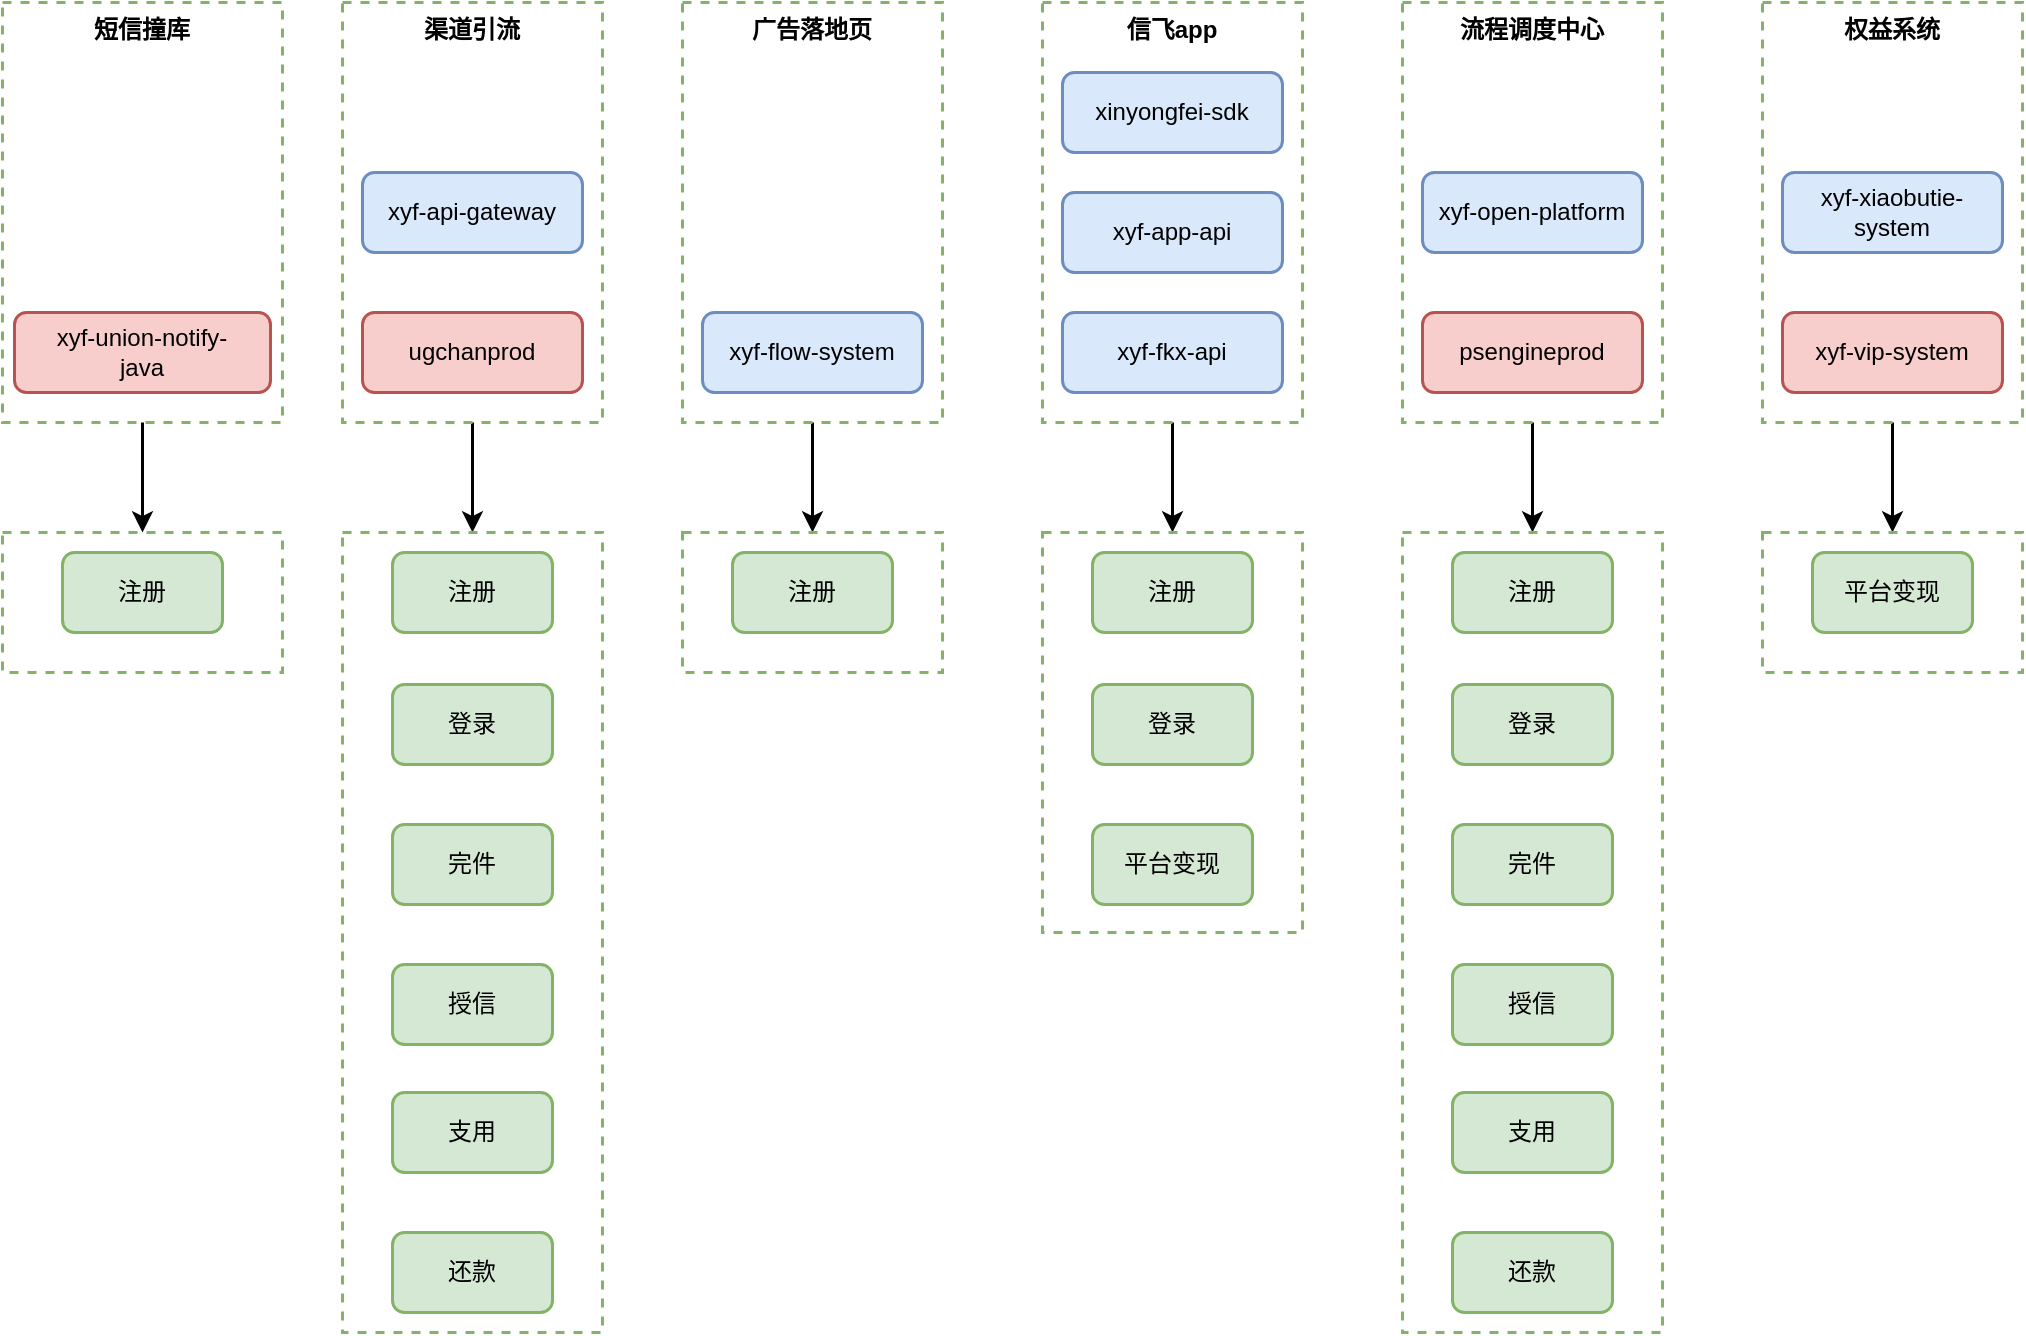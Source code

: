 <mxfile version="22.1.11" type="github">
  <diagram name="第 1 页" id="6bG6NZmxF12_Gp5pn3qx">
    <mxGraphModel dx="3382" dy="-75" grid="1" gridSize="10" guides="1" tooltips="1" connect="1" arrows="1" fold="1" page="1" pageScale="1" pageWidth="827" pageHeight="1169" math="0" shadow="0">
      <root>
        <mxCell id="0" />
        <mxCell id="1" parent="0" />
        <mxCell id="n33hHqA8tef4DvY8bRN8-59" style="edgeStyle=orthogonalEdgeStyle;shape=connector;rounded=1;orthogonalLoop=1;jettySize=auto;html=1;labelBackgroundColor=default;strokeColor=default;strokeWidth=1.5;align=center;verticalAlign=middle;fontFamily=Helvetica;fontSize=12;fontColor=default;endArrow=classic;" edge="1" parent="1" source="n33hHqA8tef4DvY8bRN8-21" target="n33hHqA8tef4DvY8bRN8-58">
          <mxGeometry relative="1" as="geometry" />
        </mxCell>
        <mxCell id="n33hHqA8tef4DvY8bRN8-21" value="&lt;b&gt;信飞app&lt;/b&gt;" style="rounded=0;whiteSpace=wrap;html=1;strokeColor=#82b366;strokeWidth=1.5;align=center;verticalAlign=top;fontFamily=Helvetica;fontSize=12;fontColor=default;fillColor=none;dashed=1;" vertex="1" parent="1">
          <mxGeometry x="-980" y="1405" width="130" height="210" as="geometry" />
        </mxCell>
        <mxCell id="n33hHqA8tef4DvY8bRN8-57" style="edgeStyle=orthogonalEdgeStyle;shape=connector;rounded=1;orthogonalLoop=1;jettySize=auto;html=1;entryX=0.5;entryY=0;entryDx=0;entryDy=0;labelBackgroundColor=default;strokeColor=default;strokeWidth=1.5;align=center;verticalAlign=middle;fontFamily=Helvetica;fontSize=12;fontColor=default;endArrow=classic;" edge="1" parent="1" source="n33hHqA8tef4DvY8bRN8-22" target="n33hHqA8tef4DvY8bRN8-56">
          <mxGeometry relative="1" as="geometry" />
        </mxCell>
        <mxCell id="n33hHqA8tef4DvY8bRN8-22" value="&lt;b&gt;广告落地页&lt;/b&gt;" style="rounded=0;whiteSpace=wrap;html=1;strokeColor=#82b366;strokeWidth=1.5;align=center;verticalAlign=top;fontFamily=Helvetica;fontSize=12;fontColor=default;fillColor=none;dashed=1;" vertex="1" parent="1">
          <mxGeometry x="-1160" y="1405" width="130" height="210" as="geometry" />
        </mxCell>
        <mxCell id="n33hHqA8tef4DvY8bRN8-55" style="edgeStyle=orthogonalEdgeStyle;shape=connector;rounded=1;orthogonalLoop=1;jettySize=auto;html=1;entryX=0.5;entryY=0;entryDx=0;entryDy=0;labelBackgroundColor=default;strokeColor=default;strokeWidth=1.5;align=center;verticalAlign=middle;fontFamily=Helvetica;fontSize=12;fontColor=default;endArrow=classic;" edge="1" parent="1" source="n33hHqA8tef4DvY8bRN8-23" target="n33hHqA8tef4DvY8bRN8-53">
          <mxGeometry relative="1" as="geometry" />
        </mxCell>
        <mxCell id="n33hHqA8tef4DvY8bRN8-23" value="&lt;b&gt;渠道引流&lt;/b&gt;" style="rounded=0;whiteSpace=wrap;html=1;strokeColor=#82b366;strokeWidth=1.5;align=center;verticalAlign=top;fontFamily=Helvetica;fontSize=12;fontColor=default;fillColor=none;dashed=1;" vertex="1" parent="1">
          <mxGeometry x="-1330" y="1405" width="130" height="210" as="geometry" />
        </mxCell>
        <mxCell id="n33hHqA8tef4DvY8bRN8-63" style="edgeStyle=orthogonalEdgeStyle;shape=connector;rounded=1;orthogonalLoop=1;jettySize=auto;html=1;entryX=0.5;entryY=0;entryDx=0;entryDy=0;labelBackgroundColor=default;strokeColor=default;strokeWidth=1.5;align=center;verticalAlign=middle;fontFamily=Helvetica;fontSize=12;fontColor=default;endArrow=classic;" edge="1" parent="1" source="n33hHqA8tef4DvY8bRN8-19" target="n33hHqA8tef4DvY8bRN8-62">
          <mxGeometry relative="1" as="geometry" />
        </mxCell>
        <mxCell id="n33hHqA8tef4DvY8bRN8-19" value="&lt;b&gt;权益系统&lt;/b&gt;" style="rounded=0;whiteSpace=wrap;html=1;strokeColor=#82b366;strokeWidth=1.5;align=center;verticalAlign=top;fontFamily=Helvetica;fontSize=12;fontColor=default;fillColor=none;dashed=1;" vertex="1" parent="1">
          <mxGeometry x="-620" y="1405" width="130" height="210" as="geometry" />
        </mxCell>
        <mxCell id="n33hHqA8tef4DvY8bRN8-61" style="edgeStyle=orthogonalEdgeStyle;shape=connector;rounded=1;orthogonalLoop=1;jettySize=auto;html=1;entryX=0.5;entryY=0;entryDx=0;entryDy=0;labelBackgroundColor=default;strokeColor=default;strokeWidth=1.5;align=center;verticalAlign=middle;fontFamily=Helvetica;fontSize=12;fontColor=default;endArrow=classic;" edge="1" parent="1" source="n33hHqA8tef4DvY8bRN8-16" target="n33hHqA8tef4DvY8bRN8-60">
          <mxGeometry relative="1" as="geometry" />
        </mxCell>
        <mxCell id="n33hHqA8tef4DvY8bRN8-16" value="&lt;b&gt;流程调度中心&lt;/b&gt;" style="rounded=0;whiteSpace=wrap;html=1;strokeColor=#82b366;strokeWidth=1.5;align=center;verticalAlign=top;fontFamily=Helvetica;fontSize=12;fontColor=default;fillColor=none;dashed=1;" vertex="1" parent="1">
          <mxGeometry x="-800" y="1405" width="130" height="210" as="geometry" />
        </mxCell>
        <mxCell id="n33hHqA8tef4DvY8bRN8-1" value="注册" style="rounded=1;whiteSpace=wrap;html=1;strokeWidth=1.5;fillColor=#d5e8d4;strokeColor=#82b366;" vertex="1" parent="1">
          <mxGeometry x="-1470" y="1680" width="80" height="40" as="geometry" />
        </mxCell>
        <mxCell id="n33hHqA8tef4DvY8bRN8-2" value="登录" style="rounded=1;whiteSpace=wrap;html=1;strokeWidth=1.5;fillColor=#d5e8d4;strokeColor=#82b366;" vertex="1" parent="1">
          <mxGeometry x="-1305" y="1746" width="80" height="40" as="geometry" />
        </mxCell>
        <mxCell id="n33hHqA8tef4DvY8bRN8-3" value="完件" style="rounded=1;whiteSpace=wrap;html=1;strokeWidth=1.5;fillColor=#d5e8d4;strokeColor=#82b366;" vertex="1" parent="1">
          <mxGeometry x="-1305" y="1816" width="80" height="40" as="geometry" />
        </mxCell>
        <mxCell id="n33hHqA8tef4DvY8bRN8-4" value="授信" style="rounded=1;whiteSpace=wrap;html=1;strokeWidth=1.5;fillColor=#d5e8d4;strokeColor=#82b366;" vertex="1" parent="1">
          <mxGeometry x="-1305" y="1886" width="80" height="40" as="geometry" />
        </mxCell>
        <mxCell id="n33hHqA8tef4DvY8bRN8-5" value="支用" style="rounded=1;whiteSpace=wrap;html=1;strokeWidth=1.5;fillColor=#d5e8d4;strokeColor=#82b366;" vertex="1" parent="1">
          <mxGeometry x="-1305" y="1950" width="80" height="40" as="geometry" />
        </mxCell>
        <mxCell id="n33hHqA8tef4DvY8bRN8-6" value="还款" style="rounded=1;whiteSpace=wrap;html=1;strokeWidth=1.5;fillColor=#d5e8d4;strokeColor=#82b366;" vertex="1" parent="1">
          <mxGeometry x="-1305" y="2020" width="80" height="40" as="geometry" />
        </mxCell>
        <mxCell id="n33hHqA8tef4DvY8bRN8-8" value="xyf-api-gateway" style="rounded=1;whiteSpace=wrap;html=1;strokeColor=#6c8ebf;strokeWidth=1.5;align=center;verticalAlign=middle;fontFamily=Helvetica;fontSize=12;fillColor=#dae8fc;" vertex="1" parent="1">
          <mxGeometry x="-1320" y="1490" width="110" height="40" as="geometry" />
        </mxCell>
        <mxCell id="n33hHqA8tef4DvY8bRN8-9" value="xyf-app-api" style="rounded=1;whiteSpace=wrap;html=1;strokeColor=#6c8ebf;strokeWidth=1.5;align=center;verticalAlign=middle;fontFamily=Helvetica;fontSize=12;fillColor=#dae8fc;" vertex="1" parent="1">
          <mxGeometry x="-970" y="1500" width="110" height="40" as="geometry" />
        </mxCell>
        <mxCell id="n33hHqA8tef4DvY8bRN8-10" value="&lt;table style=&quot;border-collapse: collapse; caret-color: rgb(0, 0, 0); text-indent: 0px; text-size-adjust: auto;&quot; border=&quot;0&quot; cellpadding=&quot;0&quot; cellspacing=&quot;0&quot; data-ctx=&quot;{&amp;quot;cid&amp;quot;:&amp;quot;117fff90&amp;quot;,&amp;quot;time&amp;quot;:1703476798710,&amp;quot;docKey&amp;quot;:&amp;quot;8oLl9yZ8bWpelapY&amp;quot;}&quot; id=&quot;zongheng-ccp-host&quot;&gt;&lt;tbody&gt;&lt;tr style=&quot;height: 21px;&quot;&gt;&lt;td style=&quot;overflow: hidden; padding: 2px 3px; width: 100px;&quot;&gt;xyf-union-notify-java&lt;/td&gt;&lt;/tr&gt;&lt;/tbody&gt;&lt;/table&gt;" style="rounded=1;whiteSpace=wrap;html=1;strokeColor=#b85450;strokeWidth=1.5;align=center;verticalAlign=middle;fontFamily=Helvetica;fontSize=12;fillColor=#f8cecc;" vertex="1" parent="1">
          <mxGeometry x="-1494" y="1560" width="128" height="40" as="geometry" />
        </mxCell>
        <mxCell id="n33hHqA8tef4DvY8bRN8-11" value="xyf-fkx-api" style="rounded=1;whiteSpace=wrap;html=1;strokeColor=#6c8ebf;strokeWidth=1.5;align=center;verticalAlign=middle;fontFamily=Helvetica;fontSize=12;fillColor=#dae8fc;" vertex="1" parent="1">
          <mxGeometry x="-970" y="1560" width="110" height="40" as="geometry" />
        </mxCell>
        <mxCell id="n33hHqA8tef4DvY8bRN8-12" value="xyf-flow-system" style="rounded=1;whiteSpace=wrap;html=1;strokeColor=#6c8ebf;strokeWidth=1.5;align=center;verticalAlign=middle;fontFamily=Helvetica;fontSize=12;fillColor=#dae8fc;" vertex="1" parent="1">
          <mxGeometry x="-1150" y="1560" width="110" height="40" as="geometry" />
        </mxCell>
        <mxCell id="n33hHqA8tef4DvY8bRN8-13" value="xyf-open-platform" style="rounded=1;whiteSpace=wrap;html=1;strokeColor=#6c8ebf;strokeWidth=1.5;align=center;verticalAlign=middle;fontFamily=Helvetica;fontSize=12;fillColor=#dae8fc;" vertex="1" parent="1">
          <mxGeometry x="-790" y="1490" width="110" height="40" as="geometry" />
        </mxCell>
        <mxCell id="n33hHqA8tef4DvY8bRN8-14" value="psengineprod" style="rounded=1;whiteSpace=wrap;html=1;strokeColor=#b85450;strokeWidth=1.5;align=center;verticalAlign=middle;fontFamily=Helvetica;fontSize=12;fillColor=#f8cecc;" vertex="1" parent="1">
          <mxGeometry x="-790" y="1560" width="110" height="40" as="geometry" />
        </mxCell>
        <mxCell id="n33hHqA8tef4DvY8bRN8-15" value="ugchanprod" style="rounded=1;whiteSpace=wrap;html=1;strokeColor=#b85450;strokeWidth=1.5;align=center;verticalAlign=middle;fontFamily=Helvetica;fontSize=12;fillColor=#f8cecc;" vertex="1" parent="1">
          <mxGeometry x="-1320" y="1560" width="110" height="40" as="geometry" />
        </mxCell>
        <mxCell id="n33hHqA8tef4DvY8bRN8-17" value="xyf-xiaobutie-system" style="rounded=1;whiteSpace=wrap;html=1;strokeColor=#6c8ebf;strokeWidth=1.5;align=center;verticalAlign=middle;fontFamily=Helvetica;fontSize=12;fillColor=#dae8fc;" vertex="1" parent="1">
          <mxGeometry x="-610" y="1490" width="110" height="40" as="geometry" />
        </mxCell>
        <mxCell id="n33hHqA8tef4DvY8bRN8-18" value="xyf-vip-system" style="rounded=1;whiteSpace=wrap;html=1;strokeColor=#b85450;strokeWidth=1.5;align=center;verticalAlign=middle;fontFamily=Helvetica;fontSize=12;fillColor=#f8cecc;" vertex="1" parent="1">
          <mxGeometry x="-610" y="1560" width="110" height="40" as="geometry" />
        </mxCell>
        <mxCell id="n33hHqA8tef4DvY8bRN8-54" style="edgeStyle=orthogonalEdgeStyle;shape=connector;rounded=1;orthogonalLoop=1;jettySize=auto;html=1;labelBackgroundColor=default;strokeColor=default;strokeWidth=1.5;align=center;verticalAlign=middle;fontFamily=Helvetica;fontSize=12;fontColor=default;endArrow=classic;" edge="1" parent="1" source="n33hHqA8tef4DvY8bRN8-28" target="n33hHqA8tef4DvY8bRN8-52">
          <mxGeometry relative="1" as="geometry" />
        </mxCell>
        <mxCell id="n33hHqA8tef4DvY8bRN8-28" value="&lt;b&gt;短信撞库&lt;/b&gt;" style="rounded=0;whiteSpace=wrap;html=1;strokeColor=#82b366;strokeWidth=1.5;align=center;verticalAlign=top;fontFamily=Helvetica;fontSize=12;fontColor=default;fillColor=none;dashed=1;" vertex="1" parent="1">
          <mxGeometry x="-1500" y="1405" width="140" height="210" as="geometry" />
        </mxCell>
        <mxCell id="n33hHqA8tef4DvY8bRN8-39" value="注册" style="rounded=1;whiteSpace=wrap;html=1;strokeWidth=1.5;fillColor=#d5e8d4;strokeColor=#82b366;" vertex="1" parent="1">
          <mxGeometry x="-1305" y="1680" width="80" height="40" as="geometry" />
        </mxCell>
        <mxCell id="n33hHqA8tef4DvY8bRN8-40" value="登录" style="rounded=1;whiteSpace=wrap;html=1;strokeWidth=1.5;fillColor=#d5e8d4;strokeColor=#82b366;" vertex="1" parent="1">
          <mxGeometry x="-775" y="1746" width="80" height="40" as="geometry" />
        </mxCell>
        <mxCell id="n33hHqA8tef4DvY8bRN8-41" value="完件" style="rounded=1;whiteSpace=wrap;html=1;strokeWidth=1.5;fillColor=#d5e8d4;strokeColor=#82b366;" vertex="1" parent="1">
          <mxGeometry x="-775" y="1816" width="80" height="40" as="geometry" />
        </mxCell>
        <mxCell id="n33hHqA8tef4DvY8bRN8-42" value="授信" style="rounded=1;whiteSpace=wrap;html=1;strokeWidth=1.5;fillColor=#d5e8d4;strokeColor=#82b366;" vertex="1" parent="1">
          <mxGeometry x="-775" y="1886" width="80" height="40" as="geometry" />
        </mxCell>
        <mxCell id="n33hHqA8tef4DvY8bRN8-43" value="支用" style="rounded=1;whiteSpace=wrap;html=1;strokeWidth=1.5;fillColor=#d5e8d4;strokeColor=#82b366;" vertex="1" parent="1">
          <mxGeometry x="-775" y="1950" width="80" height="40" as="geometry" />
        </mxCell>
        <mxCell id="n33hHqA8tef4DvY8bRN8-44" value="还款" style="rounded=1;whiteSpace=wrap;html=1;strokeWidth=1.5;fillColor=#d5e8d4;strokeColor=#82b366;" vertex="1" parent="1">
          <mxGeometry x="-775" y="2020" width="80" height="40" as="geometry" />
        </mxCell>
        <mxCell id="n33hHqA8tef4DvY8bRN8-45" value="注册" style="rounded=1;whiteSpace=wrap;html=1;strokeWidth=1.5;fillColor=#d5e8d4;strokeColor=#82b366;" vertex="1" parent="1">
          <mxGeometry x="-775" y="1680" width="80" height="40" as="geometry" />
        </mxCell>
        <mxCell id="n33hHqA8tef4DvY8bRN8-47" value="注册" style="rounded=1;whiteSpace=wrap;html=1;strokeWidth=1.5;fillColor=#d5e8d4;strokeColor=#82b366;" vertex="1" parent="1">
          <mxGeometry x="-1135" y="1680" width="80" height="40" as="geometry" />
        </mxCell>
        <mxCell id="n33hHqA8tef4DvY8bRN8-48" value="登录" style="rounded=1;whiteSpace=wrap;html=1;strokeWidth=1.5;fillColor=#d5e8d4;strokeColor=#82b366;" vertex="1" parent="1">
          <mxGeometry x="-955" y="1746" width="80" height="40" as="geometry" />
        </mxCell>
        <mxCell id="n33hHqA8tef4DvY8bRN8-49" value="注册" style="rounded=1;whiteSpace=wrap;html=1;strokeWidth=1.5;fillColor=#d5e8d4;strokeColor=#82b366;" vertex="1" parent="1">
          <mxGeometry x="-955" y="1680" width="80" height="40" as="geometry" />
        </mxCell>
        <mxCell id="n33hHqA8tef4DvY8bRN8-50" value="平台变现" style="rounded=1;whiteSpace=wrap;html=1;strokeWidth=1.5;fillColor=#d5e8d4;strokeColor=#82b366;" vertex="1" parent="1">
          <mxGeometry x="-955" y="1816" width="80" height="40" as="geometry" />
        </mxCell>
        <mxCell id="n33hHqA8tef4DvY8bRN8-51" value="平台变现" style="rounded=1;whiteSpace=wrap;html=1;strokeWidth=1.5;fillColor=#d5e8d4;strokeColor=#82b366;" vertex="1" parent="1">
          <mxGeometry x="-595" y="1680" width="80" height="40" as="geometry" />
        </mxCell>
        <mxCell id="n33hHqA8tef4DvY8bRN8-52" value="" style="rounded=0;whiteSpace=wrap;html=1;strokeColor=#82b366;strokeWidth=1.5;align=center;verticalAlign=top;fontFamily=Helvetica;fontSize=12;fontColor=default;fillColor=none;dashed=1;" vertex="1" parent="1">
          <mxGeometry x="-1500" y="1670" width="140" height="70" as="geometry" />
        </mxCell>
        <mxCell id="n33hHqA8tef4DvY8bRN8-53" value="" style="rounded=0;whiteSpace=wrap;html=1;strokeColor=#82b366;strokeWidth=1.5;align=center;verticalAlign=top;fontFamily=Helvetica;fontSize=12;fontColor=default;fillColor=none;dashed=1;" vertex="1" parent="1">
          <mxGeometry x="-1330" y="1670" width="130" height="400" as="geometry" />
        </mxCell>
        <mxCell id="n33hHqA8tef4DvY8bRN8-56" value="" style="rounded=0;whiteSpace=wrap;html=1;strokeColor=#82b366;strokeWidth=1.5;align=center;verticalAlign=top;fontFamily=Helvetica;fontSize=12;fontColor=default;fillColor=none;dashed=1;" vertex="1" parent="1">
          <mxGeometry x="-1160" y="1670" width="130" height="70" as="geometry" />
        </mxCell>
        <mxCell id="n33hHqA8tef4DvY8bRN8-58" value="" style="rounded=0;whiteSpace=wrap;html=1;strokeColor=#82b366;strokeWidth=1.5;align=center;verticalAlign=top;fontFamily=Helvetica;fontSize=12;fontColor=default;fillColor=none;dashed=1;" vertex="1" parent="1">
          <mxGeometry x="-980" y="1670" width="130" height="200" as="geometry" />
        </mxCell>
        <mxCell id="n33hHqA8tef4DvY8bRN8-60" value="" style="rounded=0;whiteSpace=wrap;html=1;strokeColor=#82b366;strokeWidth=1.5;align=center;verticalAlign=top;fontFamily=Helvetica;fontSize=12;fontColor=default;fillColor=none;dashed=1;" vertex="1" parent="1">
          <mxGeometry x="-800" y="1670" width="130" height="400" as="geometry" />
        </mxCell>
        <mxCell id="n33hHqA8tef4DvY8bRN8-62" value="" style="rounded=0;whiteSpace=wrap;html=1;strokeColor=#82b366;strokeWidth=1.5;align=center;verticalAlign=top;fontFamily=Helvetica;fontSize=12;fontColor=default;fillColor=none;dashed=1;" vertex="1" parent="1">
          <mxGeometry x="-620" y="1670" width="130" height="70" as="geometry" />
        </mxCell>
        <mxCell id="n33hHqA8tef4DvY8bRN8-64" value="xinyongfei-sdk" style="rounded=1;whiteSpace=wrap;html=1;strokeColor=#6c8ebf;strokeWidth=1.5;align=center;verticalAlign=middle;fontFamily=Helvetica;fontSize=12;fillColor=#dae8fc;" vertex="1" parent="1">
          <mxGeometry x="-970" y="1440" width="110" height="40" as="geometry" />
        </mxCell>
      </root>
    </mxGraphModel>
  </diagram>
</mxfile>
